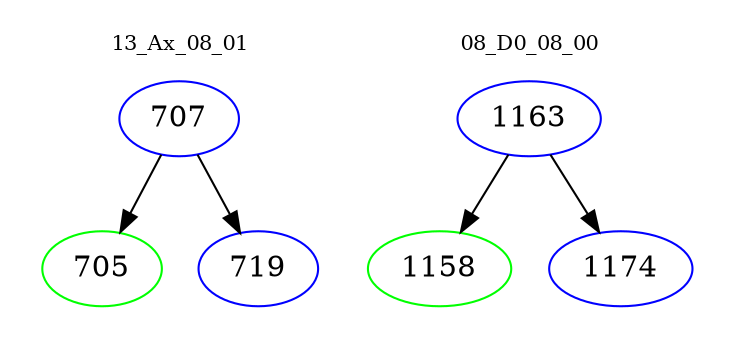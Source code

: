 digraph{
subgraph cluster_0 {
color = white
label = "13_Ax_08_01";
fontsize=10;
T0_707 [label="707", color="blue"]
T0_707 -> T0_705 [color="black"]
T0_705 [label="705", color="green"]
T0_707 -> T0_719 [color="black"]
T0_719 [label="719", color="blue"]
}
subgraph cluster_1 {
color = white
label = "08_D0_08_00";
fontsize=10;
T1_1163 [label="1163", color="blue"]
T1_1163 -> T1_1158 [color="black"]
T1_1158 [label="1158", color="green"]
T1_1163 -> T1_1174 [color="black"]
T1_1174 [label="1174", color="blue"]
}
}
